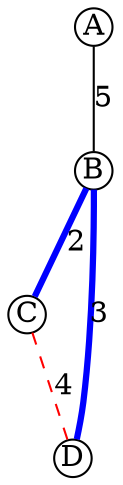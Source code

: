 graph DemoSmall {
      node [height=0.25,width=0.25,fixedsize=true]
      A -- B [label="5"]
      B -- C [label="2", penwidth=3, color="blue"]
      B -- D [label="3", penwidth=3, color="blue"]
      C -- D [label="4", style="dashed", color="red"]
}
